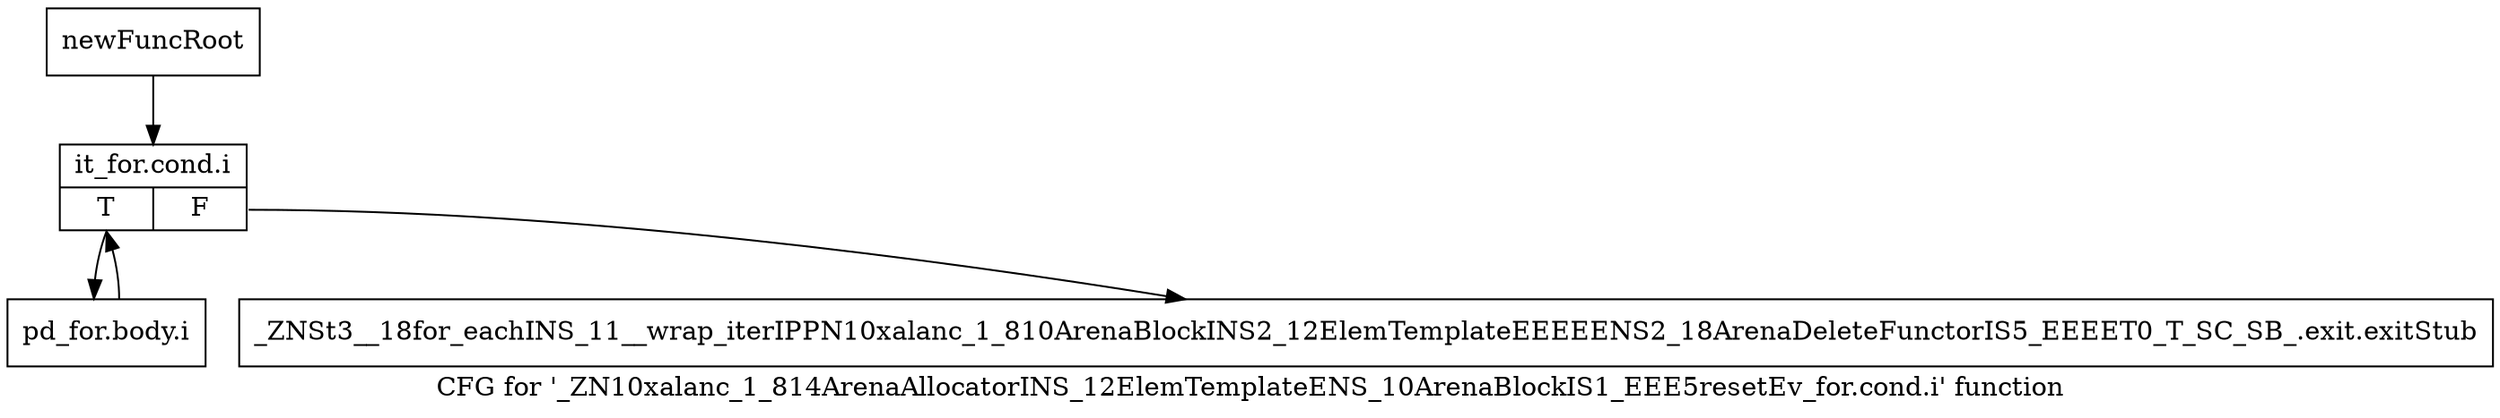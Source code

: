 digraph "CFG for '_ZN10xalanc_1_814ArenaAllocatorINS_12ElemTemplateENS_10ArenaBlockIS1_EEE5resetEv_for.cond.i' function" {
	label="CFG for '_ZN10xalanc_1_814ArenaAllocatorINS_12ElemTemplateENS_10ArenaBlockIS1_EEE5resetEv_for.cond.i' function";

	Node0xa038510 [shape=record,label="{newFuncRoot}"];
	Node0xa038510 -> Node0xa0385b0;
	Node0xa038560 [shape=record,label="{_ZNSt3__18for_eachINS_11__wrap_iterIPPN10xalanc_1_810ArenaBlockINS2_12ElemTemplateEEEEENS2_18ArenaDeleteFunctorIS5_EEEET0_T_SC_SB_.exit.exitStub}"];
	Node0xa0385b0 [shape=record,label="{it_for.cond.i|{<s0>T|<s1>F}}"];
	Node0xa0385b0:s0 -> Node0xa038600;
	Node0xa0385b0:s1 -> Node0xa038560;
	Node0xa038600 [shape=record,label="{pd_for.body.i}"];
	Node0xa038600 -> Node0xa0385b0;
}
